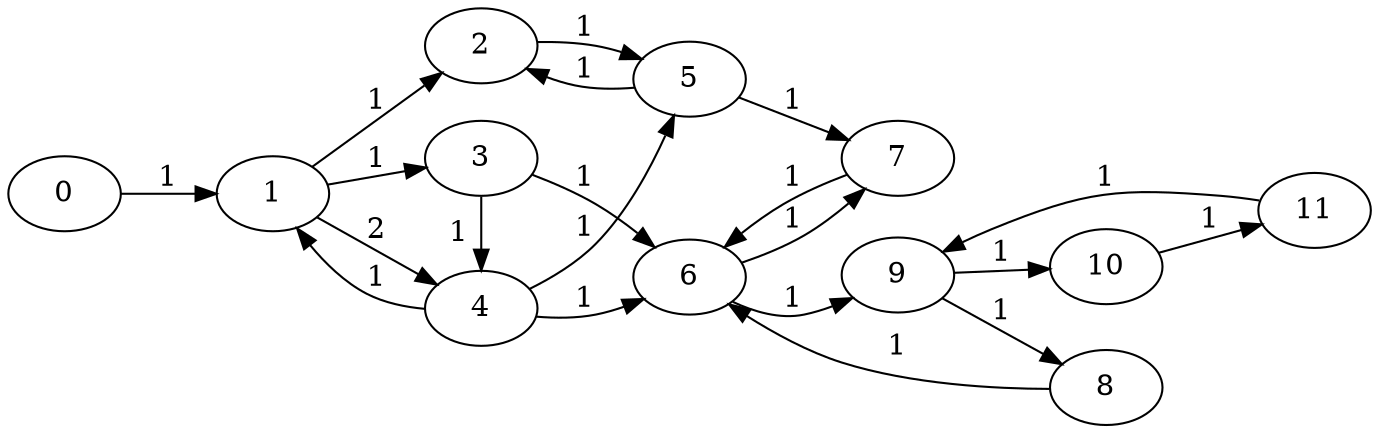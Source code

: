 digraph G {
ranksep = "equally";
rankdir = LR;
{rank = same; 0; };
{rank = same; 1; };
{rank = same; 2; 3; 4; };
{rank = same; 5; 6; };
{rank = same; 7; 9; };
{rank = same; 8; 10; };
{rank = same; 11; };
{rank = same; };
0->1[label="1"];
1->2[label="1"];
1->3[label="1"];
1->4[label="2"];
2->5[label="1"];
3->4[label="1"];
3->6[label="1"];
4->1[label="1"];
4->5[label="1"];
4->6[label="1"];
5->2[label="1"];
5->7[label="1"];
6->7[label="1"];
6->9[label="1"];
7->6[label="1"];
9->8[label="1"];
9->10[label="1"];
8->6[label="1"];
10->11[label="1"];
11->9[label="1"];
}
